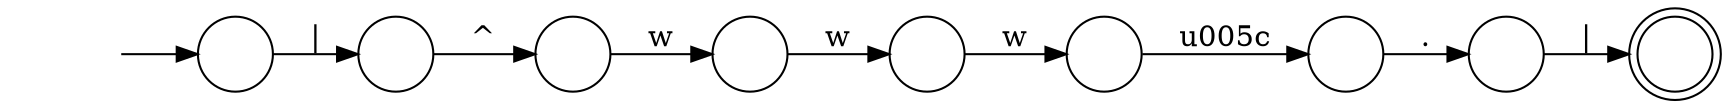 digraph Automaton {
  rankdir = LR;
  0 [shape=circle,label=""];
  0 -> 1 [label="\u005c"]
  1 [shape=circle,label=""];
  1 -> 6 [label="."]
  2 [shape=circle,label=""];
  2 -> 7 [label="^"]
  3 [shape=circle,label=""];
  3 -> 0 [label="w"]
  4 [shape=circle,label=""];
  initial [shape=plaintext,label=""];
  initial -> 4
  4 -> 2 [label="|"]
  5 [shape=doublecircle,label=""];
  6 [shape=circle,label=""];
  6 -> 5 [label="|"]
  7 [shape=circle,label=""];
  7 -> 8 [label="w"]
  8 [shape=circle,label=""];
  8 -> 3 [label="w"]
}
